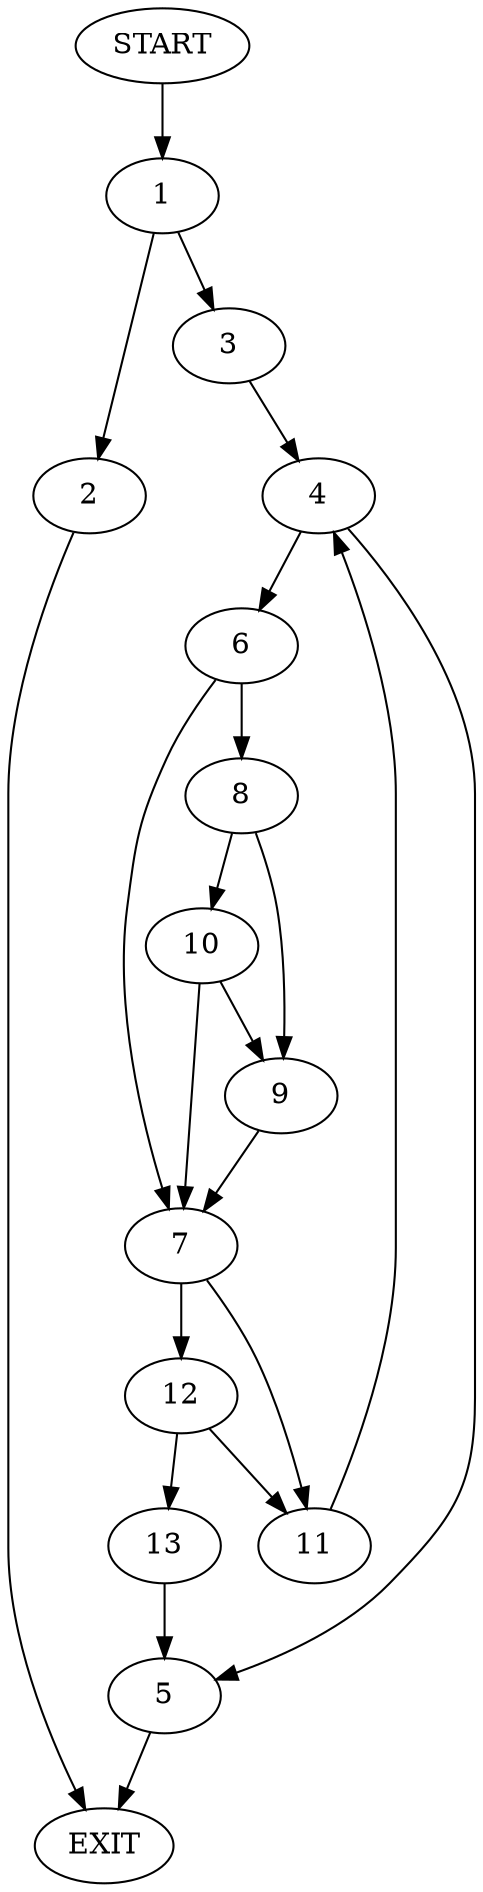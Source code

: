 digraph {
0 [label="START"]
14 [label="EXIT"]
0 -> 1
1 -> 2
1 -> 3
3 -> 4
2 -> 14
4 -> 5
4 -> 6
6 -> 7
6 -> 8
5 -> 14
8 -> 9
8 -> 10
7 -> 11
7 -> 12
10 -> 9
10 -> 7
9 -> 7
11 -> 4
12 -> 11
12 -> 13
13 -> 5
}
